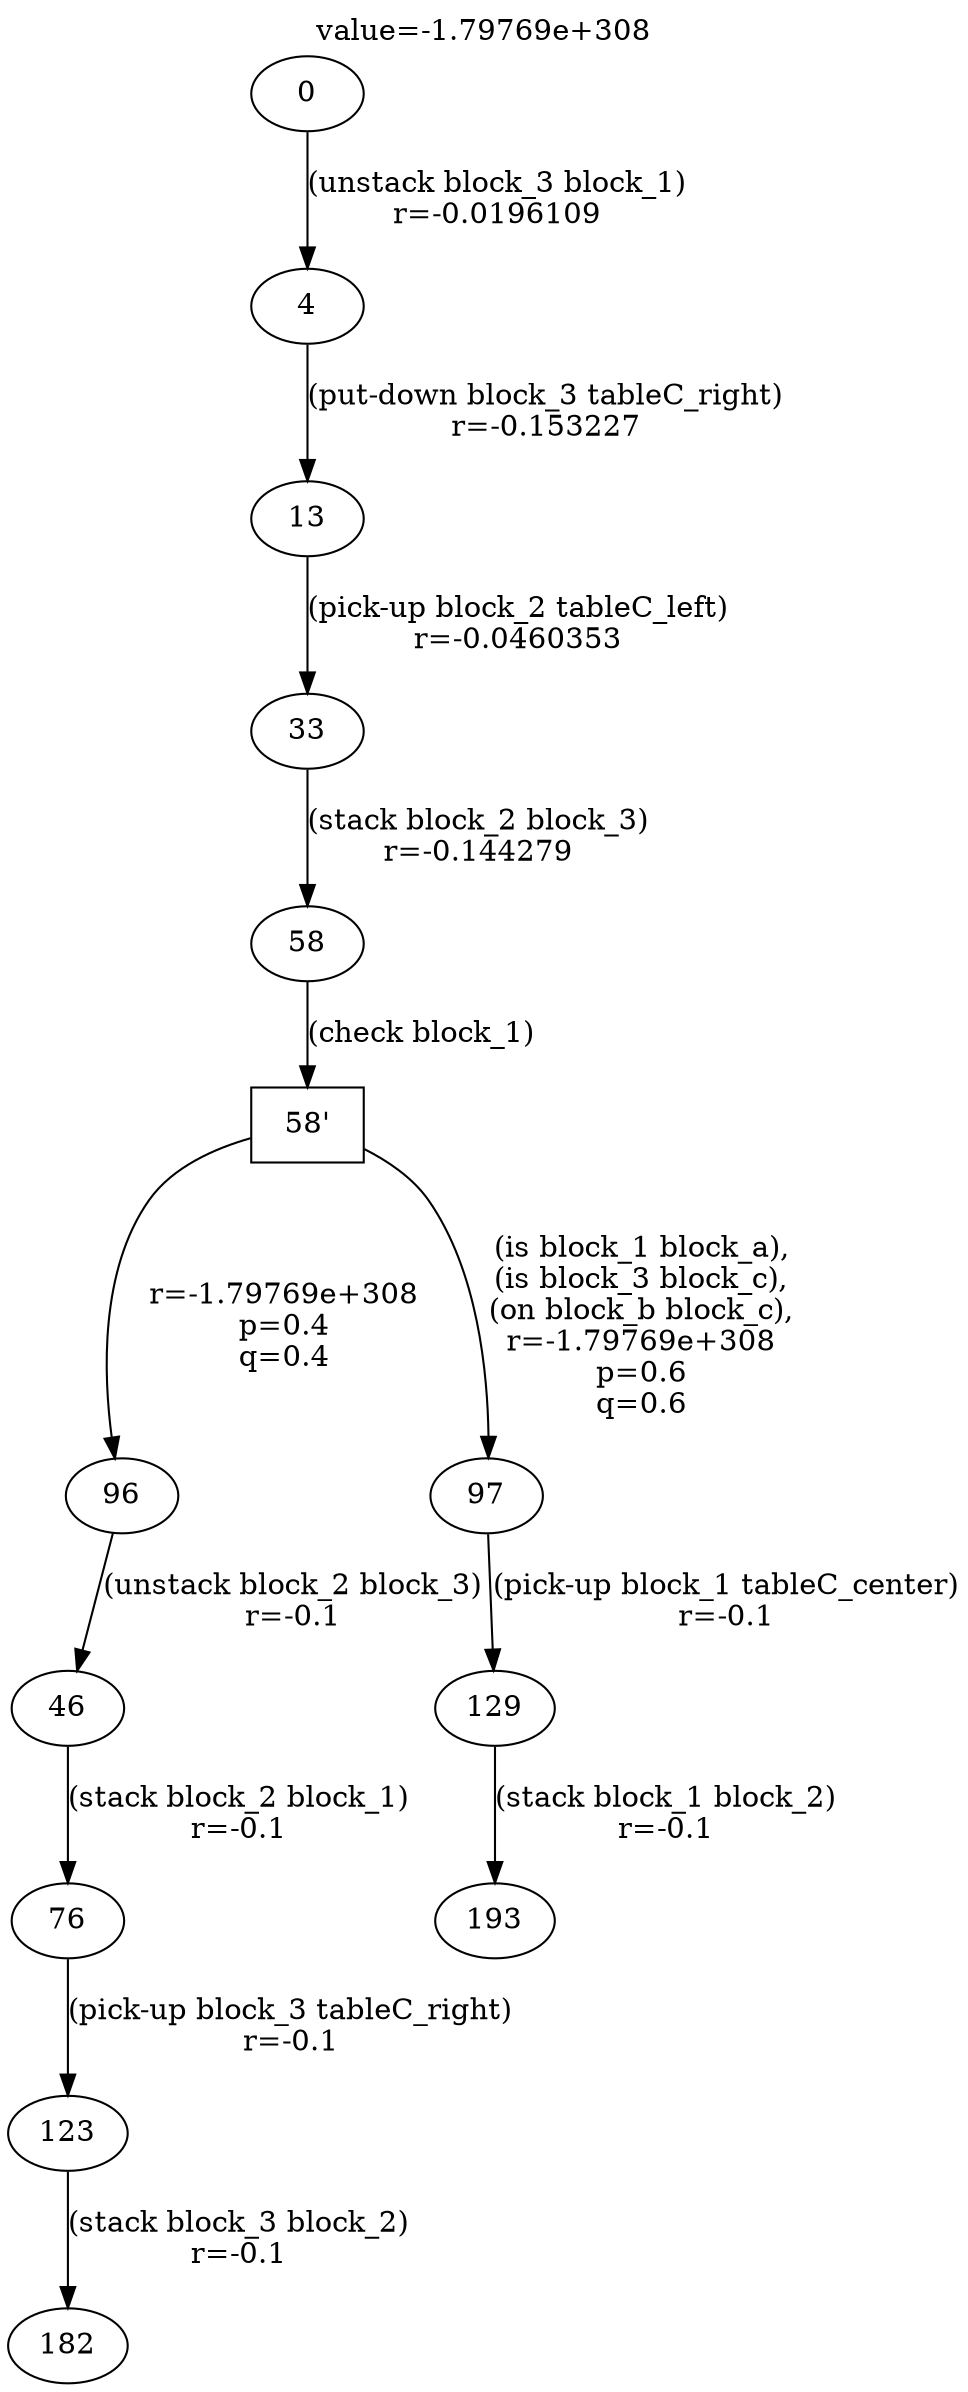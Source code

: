 digraph g{
label="value=-1.79769e+308"
labelloc=top
0->4 [ label="(unstack block_3 block_1)
r=-0.0196109" ];
4->13 [ label="(put-down block_3 tableC_right)
r=-0.153227" ];
13->33 [ label="(pick-up block_2 tableC_left)
r=-0.0460353" ];
33->58 [ label="(stack block_2 block_3)
r=-0.144279" ];
"58'" [ shape=box ] ;
58->"58'" [ label="(check block_1)" ];
"58'"->96 [ label="
r=-1.79769e+308
p=0.4
q=0.4" ];
96->46 [ label="(unstack block_2 block_3)
r=-0.1" ];
46->76 [ label="(stack block_2 block_1)
r=-0.1" ];
76->123 [ label="(pick-up block_3 tableC_right)
r=-0.1" ];
123->182 [ label="(stack block_3 block_2)
r=-0.1" ];
"58'"->97 [ label="
(is block_1 block_a),
(is block_3 block_c),
(on block_b block_c),
r=-1.79769e+308
p=0.6
q=0.6" ];
97->129 [ label="(pick-up block_1 tableC_center)
r=-0.1" ];
129->193 [ label="(stack block_1 block_2)
r=-0.1" ];
}
